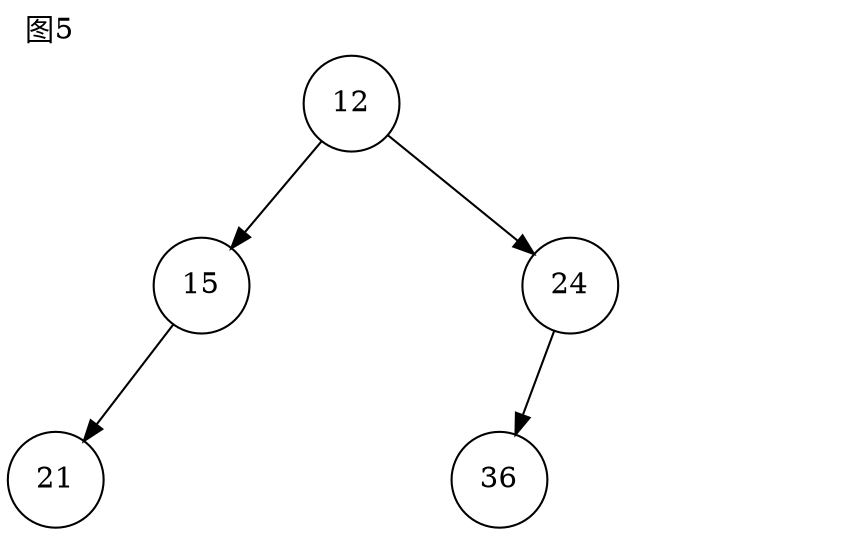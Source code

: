 digraph g{
node[shape=circle];
label="图5";
labeljust=l;
labelloc=t;
n73[label=12];
n74[label=15];
n73->n74;
n75[label=21];
n74->n75;
n76[style=invis];
n74->n76[style=invis];
n77[style=invis];
n74->n77[style=invis];
n78[style=invis];
n73->n78[style=invis];
n79[label=24];
n73->n79;
n80[label=36];
n79->n80;
n81[style=invis];
n79->n81[style=invis];
n82[style=invis];
n79->n82[style=invis];
}
